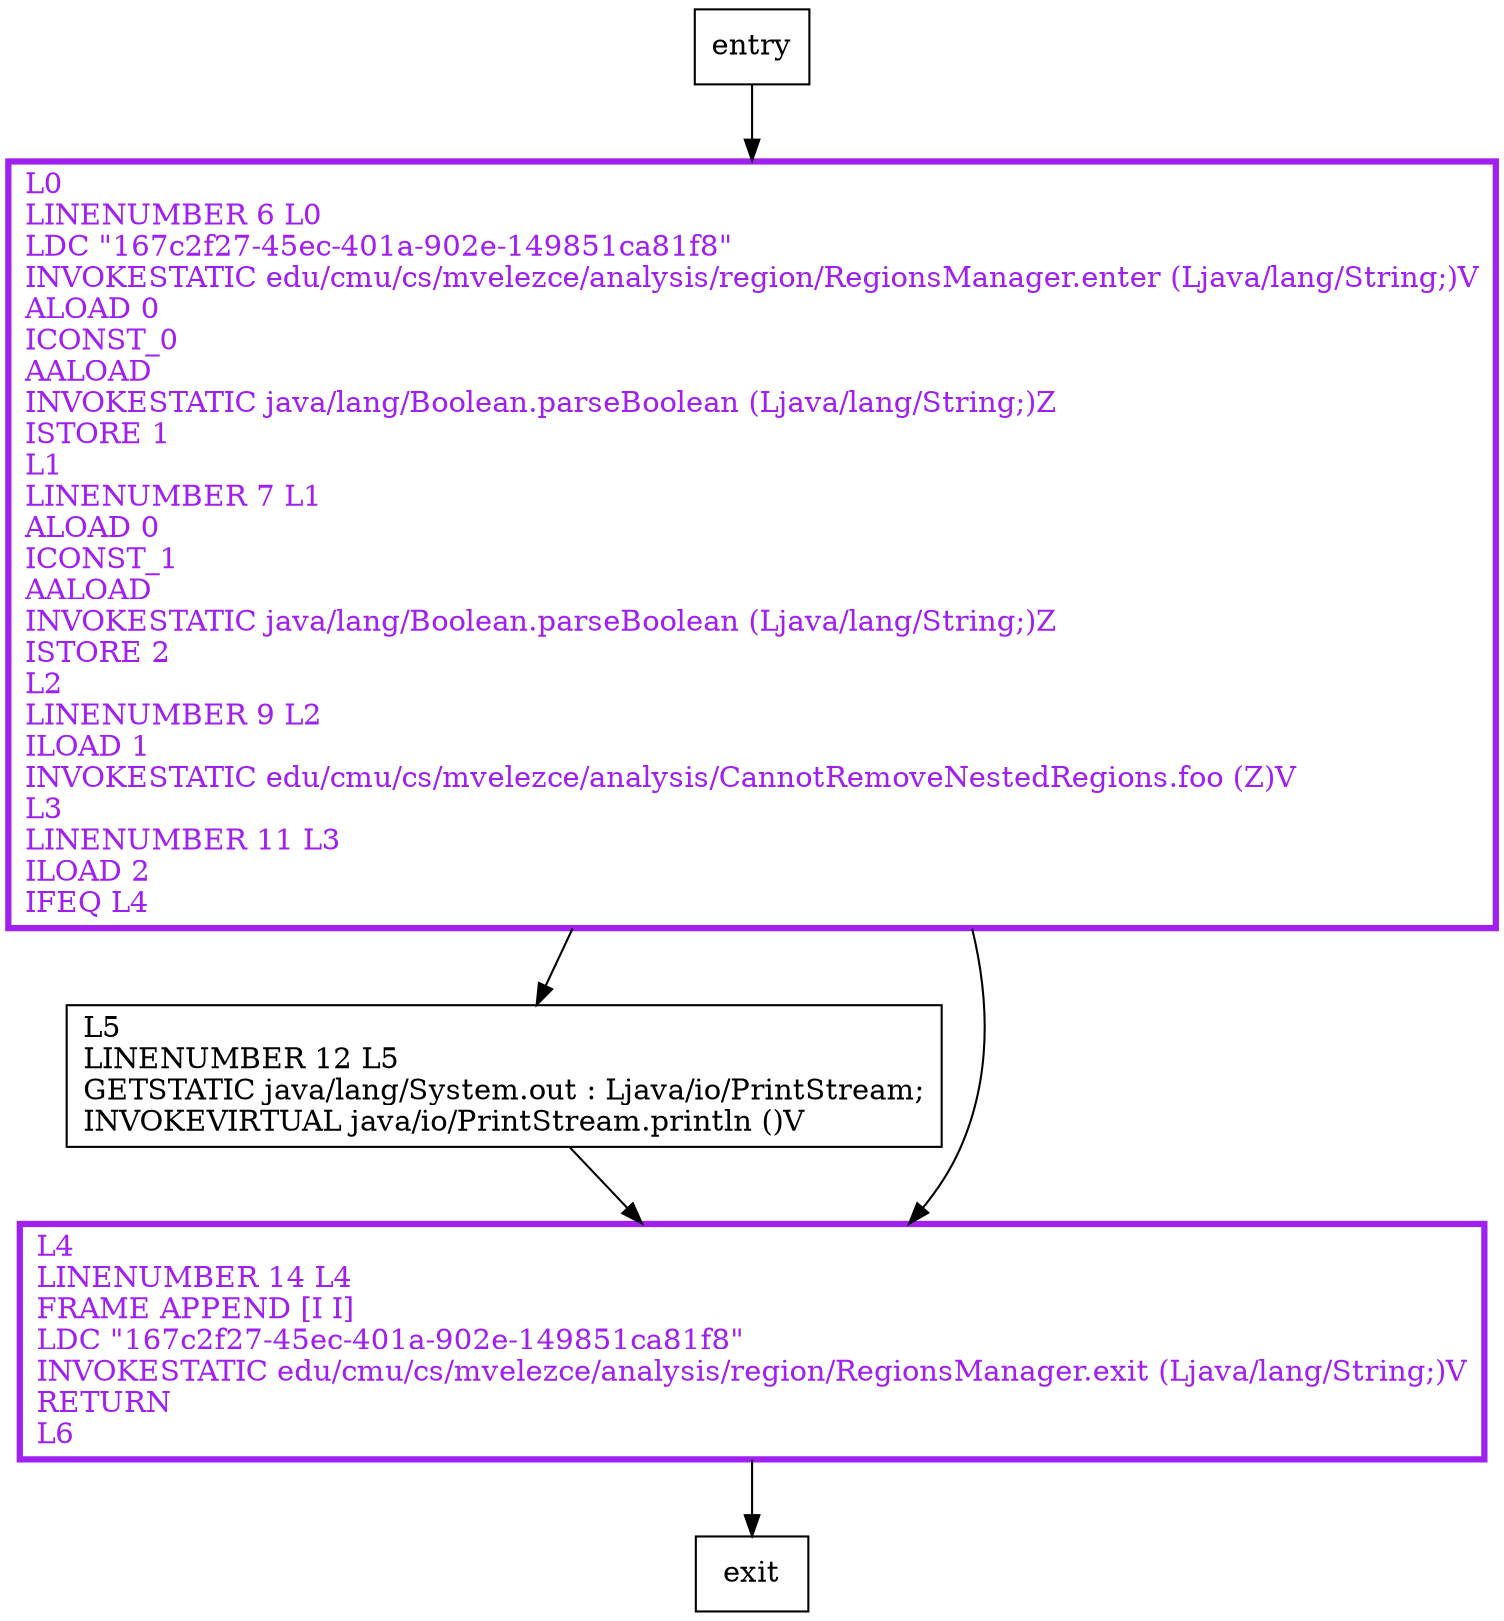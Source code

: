digraph main {
node [shape=record];
1381730594 [label="L5\lLINENUMBER 12 L5\lGETSTATIC java/lang/System.out : Ljava/io/PrintStream;\lINVOKEVIRTUAL java/io/PrintStream.println ()V\l"];
2074109190 [label="L0\lLINENUMBER 6 L0\lLDC \"167c2f27-45ec-401a-902e-149851ca81f8\"\lINVOKESTATIC edu/cmu/cs/mvelezce/analysis/region/RegionsManager.enter (Ljava/lang/String;)V\lALOAD 0\lICONST_0\lAALOAD\lINVOKESTATIC java/lang/Boolean.parseBoolean (Ljava/lang/String;)Z\lISTORE 1\lL1\lLINENUMBER 7 L1\lALOAD 0\lICONST_1\lAALOAD\lINVOKESTATIC java/lang/Boolean.parseBoolean (Ljava/lang/String;)Z\lISTORE 2\lL2\lLINENUMBER 9 L2\lILOAD 1\lINVOKESTATIC edu/cmu/cs/mvelezce/analysis/CannotRemoveNestedRegions.foo (Z)V\lL3\lLINENUMBER 11 L3\lILOAD 2\lIFEQ L4\l"];
1675375648 [label="L4\lLINENUMBER 14 L4\lFRAME APPEND [I I]\lLDC \"167c2f27-45ec-401a-902e-149851ca81f8\"\lINVOKESTATIC edu/cmu/cs/mvelezce/analysis/region/RegionsManager.exit (Ljava/lang/String;)V\lRETURN\lL6\l"];
entry;
exit;
entry -> 2074109190;
1381730594 -> 1675375648;
2074109190 -> 1381730594;
2074109190 -> 1675375648;
1675375648 -> exit;
2074109190[fontcolor="purple", penwidth=3, color="purple"];
1675375648[fontcolor="purple", penwidth=3, color="purple"];
}
